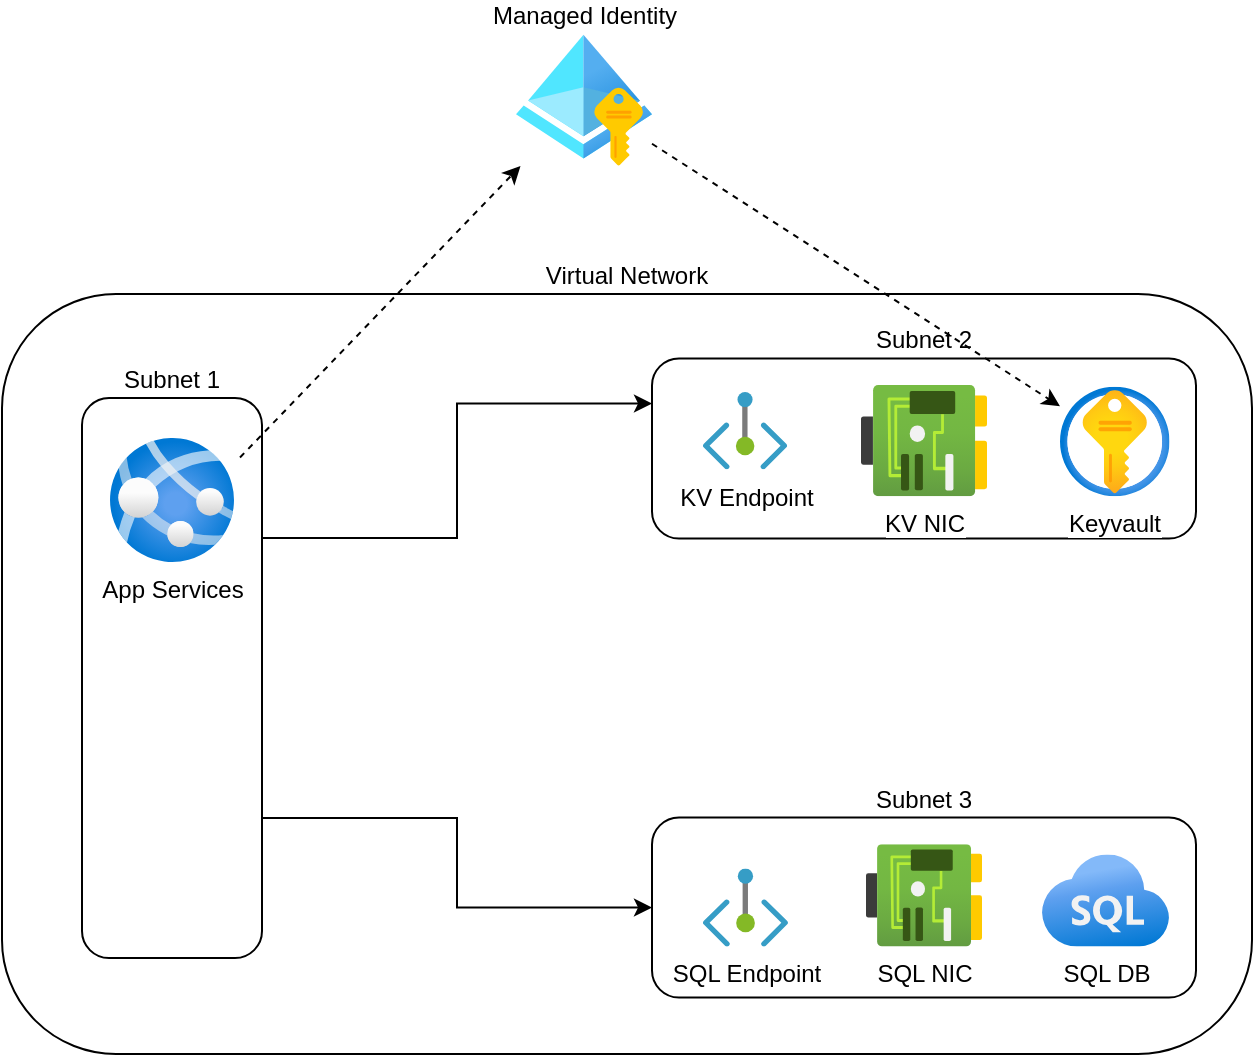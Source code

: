 <mxfile version="21.1.1" type="device">
  <diagram name="Page-1" id="FytgiUqkm5GPXIHzUXbD">
    <mxGraphModel dx="2074" dy="1116" grid="0" gridSize="10" guides="1" tooltips="1" connect="1" arrows="1" fold="1" page="1" pageScale="1" pageWidth="850" pageHeight="1100" math="0" shadow="0">
      <root>
        <mxCell id="0" />
        <mxCell id="1" parent="0" />
        <mxCell id="A4_IoPBeviKEkCfWcavT-7" value="Virtual Network" style="rounded=1;whiteSpace=wrap;html=1;fillColor=none;labelPosition=center;verticalLabelPosition=top;align=center;verticalAlign=bottom;" parent="1" vertex="1">
          <mxGeometry x="113" y="280" width="625" height="380" as="geometry" />
        </mxCell>
        <mxCell id="qDwgUS6RieluRxAYZsNb-8" value="Subnet 3" style="rounded=1;whiteSpace=wrap;html=1;fillColor=none;labelPosition=center;verticalLabelPosition=top;align=center;verticalAlign=bottom;" parent="1" vertex="1">
          <mxGeometry x="438" y="541.75" width="272" height="90" as="geometry" />
        </mxCell>
        <mxCell id="Ook-Ea6g9wBJzKAKL0em-4" style="edgeStyle=orthogonalEdgeStyle;rounded=0;orthogonalLoop=1;jettySize=auto;html=1;exitX=1;exitY=0.25;exitDx=0;exitDy=0;entryX=0;entryY=0.25;entryDx=0;entryDy=0;" parent="1" source="A4_IoPBeviKEkCfWcavT-21" target="A4_IoPBeviKEkCfWcavT-10" edge="1">
          <mxGeometry relative="1" as="geometry" />
        </mxCell>
        <mxCell id="Ook-Ea6g9wBJzKAKL0em-5" style="edgeStyle=orthogonalEdgeStyle;rounded=0;orthogonalLoop=1;jettySize=auto;html=1;exitX=1;exitY=0.75;exitDx=0;exitDy=0;entryX=0;entryY=0.5;entryDx=0;entryDy=0;" parent="1" source="A4_IoPBeviKEkCfWcavT-21" target="qDwgUS6RieluRxAYZsNb-8" edge="1">
          <mxGeometry relative="1" as="geometry" />
        </mxCell>
        <mxCell id="A4_IoPBeviKEkCfWcavT-21" value="Subnet 1" style="rounded=1;whiteSpace=wrap;html=1;fillColor=none;labelPosition=center;verticalLabelPosition=top;align=center;verticalAlign=bottom;" parent="1" vertex="1">
          <mxGeometry x="153" y="332" width="90" height="280" as="geometry" />
        </mxCell>
        <mxCell id="A4_IoPBeviKEkCfWcavT-10" value="Subnet 2" style="rounded=1;whiteSpace=wrap;html=1;fillColor=none;labelPosition=center;verticalLabelPosition=top;align=center;verticalAlign=bottom;" parent="1" vertex="1">
          <mxGeometry x="438" y="312.25" width="272" height="90" as="geometry" />
        </mxCell>
        <mxCell id="A4_IoPBeviKEkCfWcavT-3" value="SQL Endpoint" style="aspect=fixed;html=1;points=[];align=center;image;fontSize=12;image=img/lib/azure2/networking/Private_Endpoint.svg;fillColor=none;" parent="1" vertex="1">
          <mxGeometry x="463.45" y="567.25" width="42.55" height="39" as="geometry" />
        </mxCell>
        <mxCell id="A4_IoPBeviKEkCfWcavT-19" value="KV Endpoint" style="aspect=fixed;html=1;points=[];align=center;image;fontSize=12;image=img/lib/azure2/networking/Private_Endpoint.svg;fillColor=none;" parent="1" vertex="1">
          <mxGeometry x="463.45" y="329" width="42.14" height="38.62" as="geometry" />
        </mxCell>
        <mxCell id="-JuJx99K8etZUBjSIL4l-1" value="Managed Identity" style="aspect=fixed;html=1;points=[];align=center;image;fontSize=12;image=img/lib/azure2/identity/Managed_Identities.svg;labelPosition=center;verticalLabelPosition=top;verticalAlign=bottom;" parent="1" vertex="1">
          <mxGeometry x="370" y="150" width="68" height="66" as="geometry" />
        </mxCell>
        <mxCell id="-JuJx99K8etZUBjSIL4l-2" value="" style="endArrow=classic;html=1;rounded=0;dashed=1;" parent="1" target="-JuJx99K8etZUBjSIL4l-1" edge="1">
          <mxGeometry width="50" height="50" relative="1" as="geometry">
            <mxPoint x="232" y="361.745" as="sourcePoint" />
            <mxPoint x="428" y="260" as="targetPoint" />
          </mxGeometry>
        </mxCell>
        <mxCell id="-JuJx99K8etZUBjSIL4l-3" value="" style="endArrow=classic;html=1;rounded=0;dashed=1;" parent="1" source="-JuJx99K8etZUBjSIL4l-1" target="qDwgUS6RieluRxAYZsNb-10" edge="1">
          <mxGeometry width="50" height="50" relative="1" as="geometry">
            <mxPoint x="498" y="580" as="sourcePoint" />
            <mxPoint x="781" y="341.493" as="targetPoint" />
          </mxGeometry>
        </mxCell>
        <mxCell id="qDwgUS6RieluRxAYZsNb-7" value="SQL DB" style="aspect=fixed;html=1;points=[];align=center;image;fontSize=12;image=img/lib/azure2/databases/Azure_SQL.svg;" parent="1" vertex="1">
          <mxGeometry x="632.75" y="560.25" width="64" height="46" as="geometry" />
        </mxCell>
        <mxCell id="qDwgUS6RieluRxAYZsNb-10" value="Keyvault" style="aspect=fixed;html=1;points=[];align=center;image;fontSize=12;image=img/lib/azure2/security/Key_Vaults.svg;" parent="1" vertex="1">
          <mxGeometry x="642" y="326.38" width="54.75" height="54.75" as="geometry" />
        </mxCell>
        <mxCell id="Ook-Ea6g9wBJzKAKL0em-2" value="SQL NIC" style="aspect=fixed;html=1;points=[];align=center;image;fontSize=12;image=img/lib/azure2/networking/Network_Interfaces.svg;" parent="1" vertex="1">
          <mxGeometry x="545" y="555.07" width="58" height="51.18" as="geometry" />
        </mxCell>
        <mxCell id="Ook-Ea6g9wBJzKAKL0em-3" value="KV NIC" style="aspect=fixed;html=1;points=[];align=center;image;fontSize=12;image=img/lib/azure2/networking/Network_Interfaces.svg;" parent="1" vertex="1">
          <mxGeometry x="542.5" y="325.54" width="63" height="55.59" as="geometry" />
        </mxCell>
        <mxCell id="Ook-Ea6g9wBJzKAKL0em-1" value="App Services" style="aspect=fixed;html=1;points=[];align=center;image;fontSize=12;image=img/lib/azure2/containers/App_Services.svg;" parent="1" vertex="1">
          <mxGeometry x="167" y="352" width="62" height="62" as="geometry" />
        </mxCell>
      </root>
    </mxGraphModel>
  </diagram>
</mxfile>
